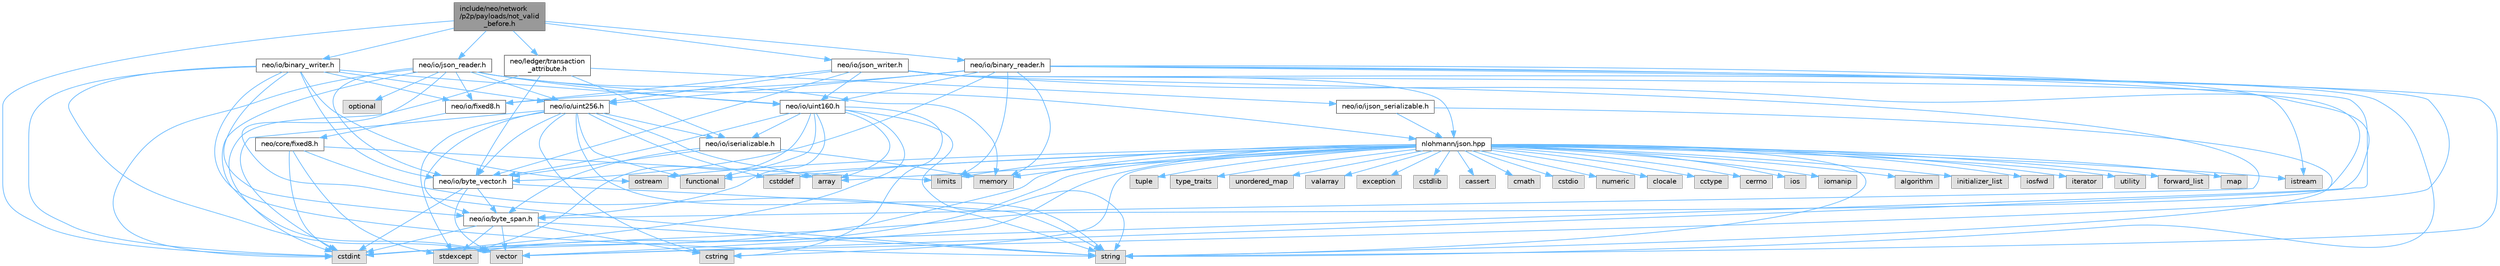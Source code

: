 digraph "include/neo/network/p2p/payloads/not_valid_before.h"
{
 // LATEX_PDF_SIZE
  bgcolor="transparent";
  edge [fontname=Helvetica,fontsize=10,labelfontname=Helvetica,labelfontsize=10];
  node [fontname=Helvetica,fontsize=10,shape=box,height=0.2,width=0.4];
  Node1 [id="Node000001",label="include/neo/network\l/p2p/payloads/not_valid\l_before.h",height=0.2,width=0.4,color="gray40", fillcolor="grey60", style="filled", fontcolor="black",tooltip=" "];
  Node1 -> Node2 [id="edge121_Node000001_Node000002",color="steelblue1",style="solid",tooltip=" "];
  Node2 [id="Node000002",label="neo/io/binary_reader.h",height=0.2,width=0.4,color="grey40", fillcolor="white", style="filled",URL="$binary__reader_8h.html",tooltip=" "];
  Node2 -> Node3 [id="edge122_Node000002_Node000003",color="steelblue1",style="solid",tooltip=" "];
  Node3 [id="Node000003",label="neo/io/byte_vector.h",height=0.2,width=0.4,color="grey40", fillcolor="white", style="filled",URL="$io_2byte__vector_8h.html",tooltip=" "];
  Node3 -> Node4 [id="edge123_Node000003_Node000004",color="steelblue1",style="solid",tooltip=" "];
  Node4 [id="Node000004",label="neo/io/byte_span.h",height=0.2,width=0.4,color="grey40", fillcolor="white", style="filled",URL="$io_2byte__span_8h.html",tooltip=" "];
  Node4 -> Node5 [id="edge124_Node000004_Node000005",color="steelblue1",style="solid",tooltip=" "];
  Node5 [id="Node000005",label="cstdint",height=0.2,width=0.4,color="grey60", fillcolor="#E0E0E0", style="filled",tooltip=" "];
  Node4 -> Node6 [id="edge125_Node000004_Node000006",color="steelblue1",style="solid",tooltip=" "];
  Node6 [id="Node000006",label="cstring",height=0.2,width=0.4,color="grey60", fillcolor="#E0E0E0", style="filled",tooltip=" "];
  Node4 -> Node7 [id="edge126_Node000004_Node000007",color="steelblue1",style="solid",tooltip=" "];
  Node7 [id="Node000007",label="stdexcept",height=0.2,width=0.4,color="grey60", fillcolor="#E0E0E0", style="filled",tooltip=" "];
  Node4 -> Node8 [id="edge127_Node000004_Node000008",color="steelblue1",style="solid",tooltip=" "];
  Node8 [id="Node000008",label="string",height=0.2,width=0.4,color="grey60", fillcolor="#E0E0E0", style="filled",tooltip=" "];
  Node4 -> Node9 [id="edge128_Node000004_Node000009",color="steelblue1",style="solid",tooltip=" "];
  Node9 [id="Node000009",label="vector",height=0.2,width=0.4,color="grey60", fillcolor="#E0E0E0", style="filled",tooltip=" "];
  Node3 -> Node5 [id="edge129_Node000003_Node000005",color="steelblue1",style="solid",tooltip=" "];
  Node3 -> Node8 [id="edge130_Node000003_Node000008",color="steelblue1",style="solid",tooltip=" "];
  Node3 -> Node9 [id="edge131_Node000003_Node000009",color="steelblue1",style="solid",tooltip=" "];
  Node2 -> Node10 [id="edge132_Node000002_Node000010",color="steelblue1",style="solid",tooltip=" "];
  Node10 [id="Node000010",label="neo/io/fixed8.h",height=0.2,width=0.4,color="grey40", fillcolor="white", style="filled",URL="$io_2fixed8_8h.html",tooltip=" "];
  Node10 -> Node11 [id="edge133_Node000010_Node000011",color="steelblue1",style="solid",tooltip=" "];
  Node11 [id="Node000011",label="neo/core/fixed8.h",height=0.2,width=0.4,color="grey40", fillcolor="white", style="filled",URL="$core_2fixed8_8h.html",tooltip=" "];
  Node11 -> Node5 [id="edge134_Node000011_Node000005",color="steelblue1",style="solid",tooltip=" "];
  Node11 -> Node12 [id="edge135_Node000011_Node000012",color="steelblue1",style="solid",tooltip=" "];
  Node12 [id="Node000012",label="limits",height=0.2,width=0.4,color="grey60", fillcolor="#E0E0E0", style="filled",tooltip=" "];
  Node11 -> Node7 [id="edge136_Node000011_Node000007",color="steelblue1",style="solid",tooltip=" "];
  Node11 -> Node8 [id="edge137_Node000011_Node000008",color="steelblue1",style="solid",tooltip=" "];
  Node2 -> Node13 [id="edge138_Node000002_Node000013",color="steelblue1",style="solid",tooltip=" "];
  Node13 [id="Node000013",label="neo/io/uint160.h",height=0.2,width=0.4,color="grey40", fillcolor="white", style="filled",URL="$uint160_8h.html",tooltip=" "];
  Node13 -> Node4 [id="edge139_Node000013_Node000004",color="steelblue1",style="solid",tooltip=" "];
  Node13 -> Node3 [id="edge140_Node000013_Node000003",color="steelblue1",style="solid",tooltip=" "];
  Node13 -> Node14 [id="edge141_Node000013_Node000014",color="steelblue1",style="solid",tooltip=" "];
  Node14 [id="Node000014",label="neo/io/iserializable.h",height=0.2,width=0.4,color="grey40", fillcolor="white", style="filled",URL="$iserializable_8h.html",tooltip=" "];
  Node14 -> Node4 [id="edge142_Node000014_Node000004",color="steelblue1",style="solid",tooltip=" "];
  Node14 -> Node3 [id="edge143_Node000014_Node000003",color="steelblue1",style="solid",tooltip=" "];
  Node14 -> Node15 [id="edge144_Node000014_Node000015",color="steelblue1",style="solid",tooltip=" "];
  Node15 [id="Node000015",label="memory",height=0.2,width=0.4,color="grey60", fillcolor="#E0E0E0", style="filled",tooltip=" "];
  Node13 -> Node16 [id="edge145_Node000013_Node000016",color="steelblue1",style="solid",tooltip=" "];
  Node16 [id="Node000016",label="array",height=0.2,width=0.4,color="grey60", fillcolor="#E0E0E0", style="filled",tooltip=" "];
  Node13 -> Node5 [id="edge146_Node000013_Node000005",color="steelblue1",style="solid",tooltip=" "];
  Node13 -> Node6 [id="edge147_Node000013_Node000006",color="steelblue1",style="solid",tooltip=" "];
  Node13 -> Node17 [id="edge148_Node000013_Node000017",color="steelblue1",style="solid",tooltip=" "];
  Node17 [id="Node000017",label="functional",height=0.2,width=0.4,color="grey60", fillcolor="#E0E0E0", style="filled",tooltip=" "];
  Node13 -> Node7 [id="edge149_Node000013_Node000007",color="steelblue1",style="solid",tooltip=" "];
  Node13 -> Node8 [id="edge150_Node000013_Node000008",color="steelblue1",style="solid",tooltip=" "];
  Node2 -> Node18 [id="edge151_Node000002_Node000018",color="steelblue1",style="solid",tooltip=" "];
  Node18 [id="Node000018",label="neo/io/uint256.h",height=0.2,width=0.4,color="grey40", fillcolor="white", style="filled",URL="$uint256_8h.html",tooltip=" "];
  Node18 -> Node4 [id="edge152_Node000018_Node000004",color="steelblue1",style="solid",tooltip=" "];
  Node18 -> Node3 [id="edge153_Node000018_Node000003",color="steelblue1",style="solid",tooltip=" "];
  Node18 -> Node14 [id="edge154_Node000018_Node000014",color="steelblue1",style="solid",tooltip=" "];
  Node18 -> Node16 [id="edge155_Node000018_Node000016",color="steelblue1",style="solid",tooltip=" "];
  Node18 -> Node19 [id="edge156_Node000018_Node000019",color="steelblue1",style="solid",tooltip=" "];
  Node19 [id="Node000019",label="cstddef",height=0.2,width=0.4,color="grey60", fillcolor="#E0E0E0", style="filled",tooltip=" "];
  Node18 -> Node5 [id="edge157_Node000018_Node000005",color="steelblue1",style="solid",tooltip=" "];
  Node18 -> Node6 [id="edge158_Node000018_Node000006",color="steelblue1",style="solid",tooltip=" "];
  Node18 -> Node17 [id="edge159_Node000018_Node000017",color="steelblue1",style="solid",tooltip=" "];
  Node18 -> Node7 [id="edge160_Node000018_Node000007",color="steelblue1",style="solid",tooltip=" "];
  Node18 -> Node8 [id="edge161_Node000018_Node000008",color="steelblue1",style="solid",tooltip=" "];
  Node2 -> Node5 [id="edge162_Node000002_Node000005",color="steelblue1",style="solid",tooltip=" "];
  Node2 -> Node20 [id="edge163_Node000002_Node000020",color="steelblue1",style="solid",tooltip=" "];
  Node20 [id="Node000020",label="istream",height=0.2,width=0.4,color="grey60", fillcolor="#E0E0E0", style="filled",tooltip=" "];
  Node2 -> Node12 [id="edge164_Node000002_Node000012",color="steelblue1",style="solid",tooltip=" "];
  Node2 -> Node15 [id="edge165_Node000002_Node000015",color="steelblue1",style="solid",tooltip=" "];
  Node2 -> Node8 [id="edge166_Node000002_Node000008",color="steelblue1",style="solid",tooltip=" "];
  Node2 -> Node9 [id="edge167_Node000002_Node000009",color="steelblue1",style="solid",tooltip=" "];
  Node1 -> Node21 [id="edge168_Node000001_Node000021",color="steelblue1",style="solid",tooltip=" "];
  Node21 [id="Node000021",label="neo/io/binary_writer.h",height=0.2,width=0.4,color="grey40", fillcolor="white", style="filled",URL="$binary__writer_8h.html",tooltip=" "];
  Node21 -> Node4 [id="edge169_Node000021_Node000004",color="steelblue1",style="solid",tooltip=" "];
  Node21 -> Node3 [id="edge170_Node000021_Node000003",color="steelblue1",style="solid",tooltip=" "];
  Node21 -> Node10 [id="edge171_Node000021_Node000010",color="steelblue1",style="solid",tooltip=" "];
  Node21 -> Node13 [id="edge172_Node000021_Node000013",color="steelblue1",style="solid",tooltip=" "];
  Node21 -> Node18 [id="edge173_Node000021_Node000018",color="steelblue1",style="solid",tooltip=" "];
  Node21 -> Node5 [id="edge174_Node000021_Node000005",color="steelblue1",style="solid",tooltip=" "];
  Node21 -> Node22 [id="edge175_Node000021_Node000022",color="steelblue1",style="solid",tooltip=" "];
  Node22 [id="Node000022",label="ostream",height=0.2,width=0.4,color="grey60", fillcolor="#E0E0E0", style="filled",tooltip=" "];
  Node21 -> Node8 [id="edge176_Node000021_Node000008",color="steelblue1",style="solid",tooltip=" "];
  Node21 -> Node9 [id="edge177_Node000021_Node000009",color="steelblue1",style="solid",tooltip=" "];
  Node1 -> Node23 [id="edge178_Node000001_Node000023",color="steelblue1",style="solid",tooltip=" "];
  Node23 [id="Node000023",label="neo/io/json_reader.h",height=0.2,width=0.4,color="grey40", fillcolor="white", style="filled",URL="$json__reader_8h.html",tooltip=" "];
  Node23 -> Node3 [id="edge179_Node000023_Node000003",color="steelblue1",style="solid",tooltip=" "];
  Node23 -> Node10 [id="edge180_Node000023_Node000010",color="steelblue1",style="solid",tooltip=" "];
  Node23 -> Node13 [id="edge181_Node000023_Node000013",color="steelblue1",style="solid",tooltip=" "];
  Node23 -> Node18 [id="edge182_Node000023_Node000018",color="steelblue1",style="solid",tooltip=" "];
  Node23 -> Node5 [id="edge183_Node000023_Node000005",color="steelblue1",style="solid",tooltip=" "];
  Node23 -> Node15 [id="edge184_Node000023_Node000015",color="steelblue1",style="solid",tooltip=" "];
  Node23 -> Node24 [id="edge185_Node000023_Node000024",color="steelblue1",style="solid",tooltip=" "];
  Node24 [id="Node000024",label="nlohmann/json.hpp",height=0.2,width=0.4,color="grey40", fillcolor="white", style="filled",URL="$json_8hpp.html",tooltip=" "];
  Node24 -> Node25 [id="edge186_Node000024_Node000025",color="steelblue1",style="solid",tooltip=" "];
  Node25 [id="Node000025",label="algorithm",height=0.2,width=0.4,color="grey60", fillcolor="#E0E0E0", style="filled",tooltip=" "];
  Node24 -> Node19 [id="edge187_Node000024_Node000019",color="steelblue1",style="solid",tooltip=" "];
  Node24 -> Node17 [id="edge188_Node000024_Node000017",color="steelblue1",style="solid",tooltip=" "];
  Node24 -> Node26 [id="edge189_Node000024_Node000026",color="steelblue1",style="solid",tooltip=" "];
  Node26 [id="Node000026",label="initializer_list",height=0.2,width=0.4,color="grey60", fillcolor="#E0E0E0", style="filled",tooltip=" "];
  Node24 -> Node27 [id="edge190_Node000024_Node000027",color="steelblue1",style="solid",tooltip=" "];
  Node27 [id="Node000027",label="iosfwd",height=0.2,width=0.4,color="grey60", fillcolor="#E0E0E0", style="filled",tooltip=" "];
  Node24 -> Node28 [id="edge191_Node000024_Node000028",color="steelblue1",style="solid",tooltip=" "];
  Node28 [id="Node000028",label="iterator",height=0.2,width=0.4,color="grey60", fillcolor="#E0E0E0", style="filled",tooltip=" "];
  Node24 -> Node15 [id="edge192_Node000024_Node000015",color="steelblue1",style="solid",tooltip=" "];
  Node24 -> Node8 [id="edge193_Node000024_Node000008",color="steelblue1",style="solid",tooltip=" "];
  Node24 -> Node29 [id="edge194_Node000024_Node000029",color="steelblue1",style="solid",tooltip=" "];
  Node29 [id="Node000029",label="utility",height=0.2,width=0.4,color="grey60", fillcolor="#E0E0E0", style="filled",tooltip=" "];
  Node24 -> Node9 [id="edge195_Node000024_Node000009",color="steelblue1",style="solid",tooltip=" "];
  Node24 -> Node16 [id="edge196_Node000024_Node000016",color="steelblue1",style="solid",tooltip=" "];
  Node24 -> Node30 [id="edge197_Node000024_Node000030",color="steelblue1",style="solid",tooltip=" "];
  Node30 [id="Node000030",label="forward_list",height=0.2,width=0.4,color="grey60", fillcolor="#E0E0E0", style="filled",tooltip=" "];
  Node24 -> Node31 [id="edge198_Node000024_Node000031",color="steelblue1",style="solid",tooltip=" "];
  Node31 [id="Node000031",label="map",height=0.2,width=0.4,color="grey60", fillcolor="#E0E0E0", style="filled",tooltip=" "];
  Node24 -> Node32 [id="edge199_Node000024_Node000032",color="steelblue1",style="solid",tooltip=" "];
  Node32 [id="Node000032",label="tuple",height=0.2,width=0.4,color="grey60", fillcolor="#E0E0E0", style="filled",tooltip=" "];
  Node24 -> Node33 [id="edge200_Node000024_Node000033",color="steelblue1",style="solid",tooltip=" "];
  Node33 [id="Node000033",label="type_traits",height=0.2,width=0.4,color="grey60", fillcolor="#E0E0E0", style="filled",tooltip=" "];
  Node24 -> Node34 [id="edge201_Node000024_Node000034",color="steelblue1",style="solid",tooltip=" "];
  Node34 [id="Node000034",label="unordered_map",height=0.2,width=0.4,color="grey60", fillcolor="#E0E0E0", style="filled",tooltip=" "];
  Node24 -> Node35 [id="edge202_Node000024_Node000035",color="steelblue1",style="solid",tooltip=" "];
  Node35 [id="Node000035",label="valarray",height=0.2,width=0.4,color="grey60", fillcolor="#E0E0E0", style="filled",tooltip=" "];
  Node24 -> Node36 [id="edge203_Node000024_Node000036",color="steelblue1",style="solid",tooltip=" "];
  Node36 [id="Node000036",label="exception",height=0.2,width=0.4,color="grey60", fillcolor="#E0E0E0", style="filled",tooltip=" "];
  Node24 -> Node7 [id="edge204_Node000024_Node000007",color="steelblue1",style="solid",tooltip=" "];
  Node24 -> Node5 [id="edge205_Node000024_Node000005",color="steelblue1",style="solid",tooltip=" "];
  Node24 -> Node37 [id="edge206_Node000024_Node000037",color="steelblue1",style="solid",tooltip=" "];
  Node37 [id="Node000037",label="cstdlib",height=0.2,width=0.4,color="grey60", fillcolor="#E0E0E0", style="filled",tooltip=" "];
  Node24 -> Node38 [id="edge207_Node000024_Node000038",color="steelblue1",style="solid",tooltip=" "];
  Node38 [id="Node000038",label="cassert",height=0.2,width=0.4,color="grey60", fillcolor="#E0E0E0", style="filled",tooltip=" "];
  Node24 -> Node12 [id="edge208_Node000024_Node000012",color="steelblue1",style="solid",tooltip=" "];
  Node24 -> Node6 [id="edge209_Node000024_Node000006",color="steelblue1",style="solid",tooltip=" "];
  Node24 -> Node39 [id="edge210_Node000024_Node000039",color="steelblue1",style="solid",tooltip=" "];
  Node39 [id="Node000039",label="cmath",height=0.2,width=0.4,color="grey60", fillcolor="#E0E0E0", style="filled",tooltip=" "];
  Node24 -> Node40 [id="edge211_Node000024_Node000040",color="steelblue1",style="solid",tooltip=" "];
  Node40 [id="Node000040",label="cstdio",height=0.2,width=0.4,color="grey60", fillcolor="#E0E0E0", style="filled",tooltip=" "];
  Node24 -> Node41 [id="edge212_Node000024_Node000041",color="steelblue1",style="solid",tooltip=" "];
  Node41 [id="Node000041",label="numeric",height=0.2,width=0.4,color="grey60", fillcolor="#E0E0E0", style="filled",tooltip=" "];
  Node24 -> Node20 [id="edge213_Node000024_Node000020",color="steelblue1",style="solid",tooltip=" "];
  Node24 -> Node42 [id="edge214_Node000024_Node000042",color="steelblue1",style="solid",tooltip=" "];
  Node42 [id="Node000042",label="clocale",height=0.2,width=0.4,color="grey60", fillcolor="#E0E0E0", style="filled",tooltip=" "];
  Node24 -> Node43 [id="edge215_Node000024_Node000043",color="steelblue1",style="solid",tooltip=" "];
  Node43 [id="Node000043",label="cctype",height=0.2,width=0.4,color="grey60", fillcolor="#E0E0E0", style="filled",tooltip=" "];
  Node24 -> Node44 [id="edge216_Node000024_Node000044",color="steelblue1",style="solid",tooltip=" "];
  Node44 [id="Node000044",label="cerrno",height=0.2,width=0.4,color="grey60", fillcolor="#E0E0E0", style="filled",tooltip=" "];
  Node24 -> Node45 [id="edge217_Node000024_Node000045",color="steelblue1",style="solid",tooltip=" "];
  Node45 [id="Node000045",label="ios",height=0.2,width=0.4,color="grey60", fillcolor="#E0E0E0", style="filled",tooltip=" "];
  Node24 -> Node22 [id="edge218_Node000024_Node000022",color="steelblue1",style="solid",tooltip=" "];
  Node24 -> Node46 [id="edge219_Node000024_Node000046",color="steelblue1",style="solid",tooltip=" "];
  Node46 [id="Node000046",label="iomanip",height=0.2,width=0.4,color="grey60", fillcolor="#E0E0E0", style="filled",tooltip=" "];
  Node23 -> Node47 [id="edge220_Node000023_Node000047",color="steelblue1",style="solid",tooltip=" "];
  Node47 [id="Node000047",label="optional",height=0.2,width=0.4,color="grey60", fillcolor="#E0E0E0", style="filled",tooltip=" "];
  Node23 -> Node8 [id="edge221_Node000023_Node000008",color="steelblue1",style="solid",tooltip=" "];
  Node23 -> Node9 [id="edge222_Node000023_Node000009",color="steelblue1",style="solid",tooltip=" "];
  Node1 -> Node48 [id="edge223_Node000001_Node000048",color="steelblue1",style="solid",tooltip=" "];
  Node48 [id="Node000048",label="neo/io/json_writer.h",height=0.2,width=0.4,color="grey40", fillcolor="white", style="filled",URL="$json__writer_8h.html",tooltip=" "];
  Node48 -> Node4 [id="edge224_Node000048_Node000004",color="steelblue1",style="solid",tooltip=" "];
  Node48 -> Node3 [id="edge225_Node000048_Node000003",color="steelblue1",style="solid",tooltip=" "];
  Node48 -> Node10 [id="edge226_Node000048_Node000010",color="steelblue1",style="solid",tooltip=" "];
  Node48 -> Node13 [id="edge227_Node000048_Node000013",color="steelblue1",style="solid",tooltip=" "];
  Node48 -> Node18 [id="edge228_Node000048_Node000018",color="steelblue1",style="solid",tooltip=" "];
  Node48 -> Node5 [id="edge229_Node000048_Node000005",color="steelblue1",style="solid",tooltip=" "];
  Node48 -> Node24 [id="edge230_Node000048_Node000024",color="steelblue1",style="solid",tooltip=" "];
  Node48 -> Node8 [id="edge231_Node000048_Node000008",color="steelblue1",style="solid",tooltip=" "];
  Node48 -> Node9 [id="edge232_Node000048_Node000009",color="steelblue1",style="solid",tooltip=" "];
  Node1 -> Node49 [id="edge233_Node000001_Node000049",color="steelblue1",style="solid",tooltip=" "];
  Node49 [id="Node000049",label="neo/ledger/transaction\l_attribute.h",height=0.2,width=0.4,color="grey40", fillcolor="white", style="filled",URL="$transaction__attribute_8h.html",tooltip=" "];
  Node49 -> Node3 [id="edge234_Node000049_Node000003",color="steelblue1",style="solid",tooltip=" "];
  Node49 -> Node50 [id="edge235_Node000049_Node000050",color="steelblue1",style="solid",tooltip=" "];
  Node50 [id="Node000050",label="neo/io/ijson_serializable.h",height=0.2,width=0.4,color="grey40", fillcolor="white", style="filled",URL="$ijson__serializable_8h.html",tooltip=" "];
  Node50 -> Node24 [id="edge236_Node000050_Node000024",color="steelblue1",style="solid",tooltip=" "];
  Node50 -> Node8 [id="edge237_Node000050_Node000008",color="steelblue1",style="solid",tooltip=" "];
  Node49 -> Node14 [id="edge238_Node000049_Node000014",color="steelblue1",style="solid",tooltip=" "];
  Node49 -> Node5 [id="edge239_Node000049_Node000005",color="steelblue1",style="solid",tooltip=" "];
  Node1 -> Node5 [id="edge240_Node000001_Node000005",color="steelblue1",style="solid",tooltip=" "];
}
